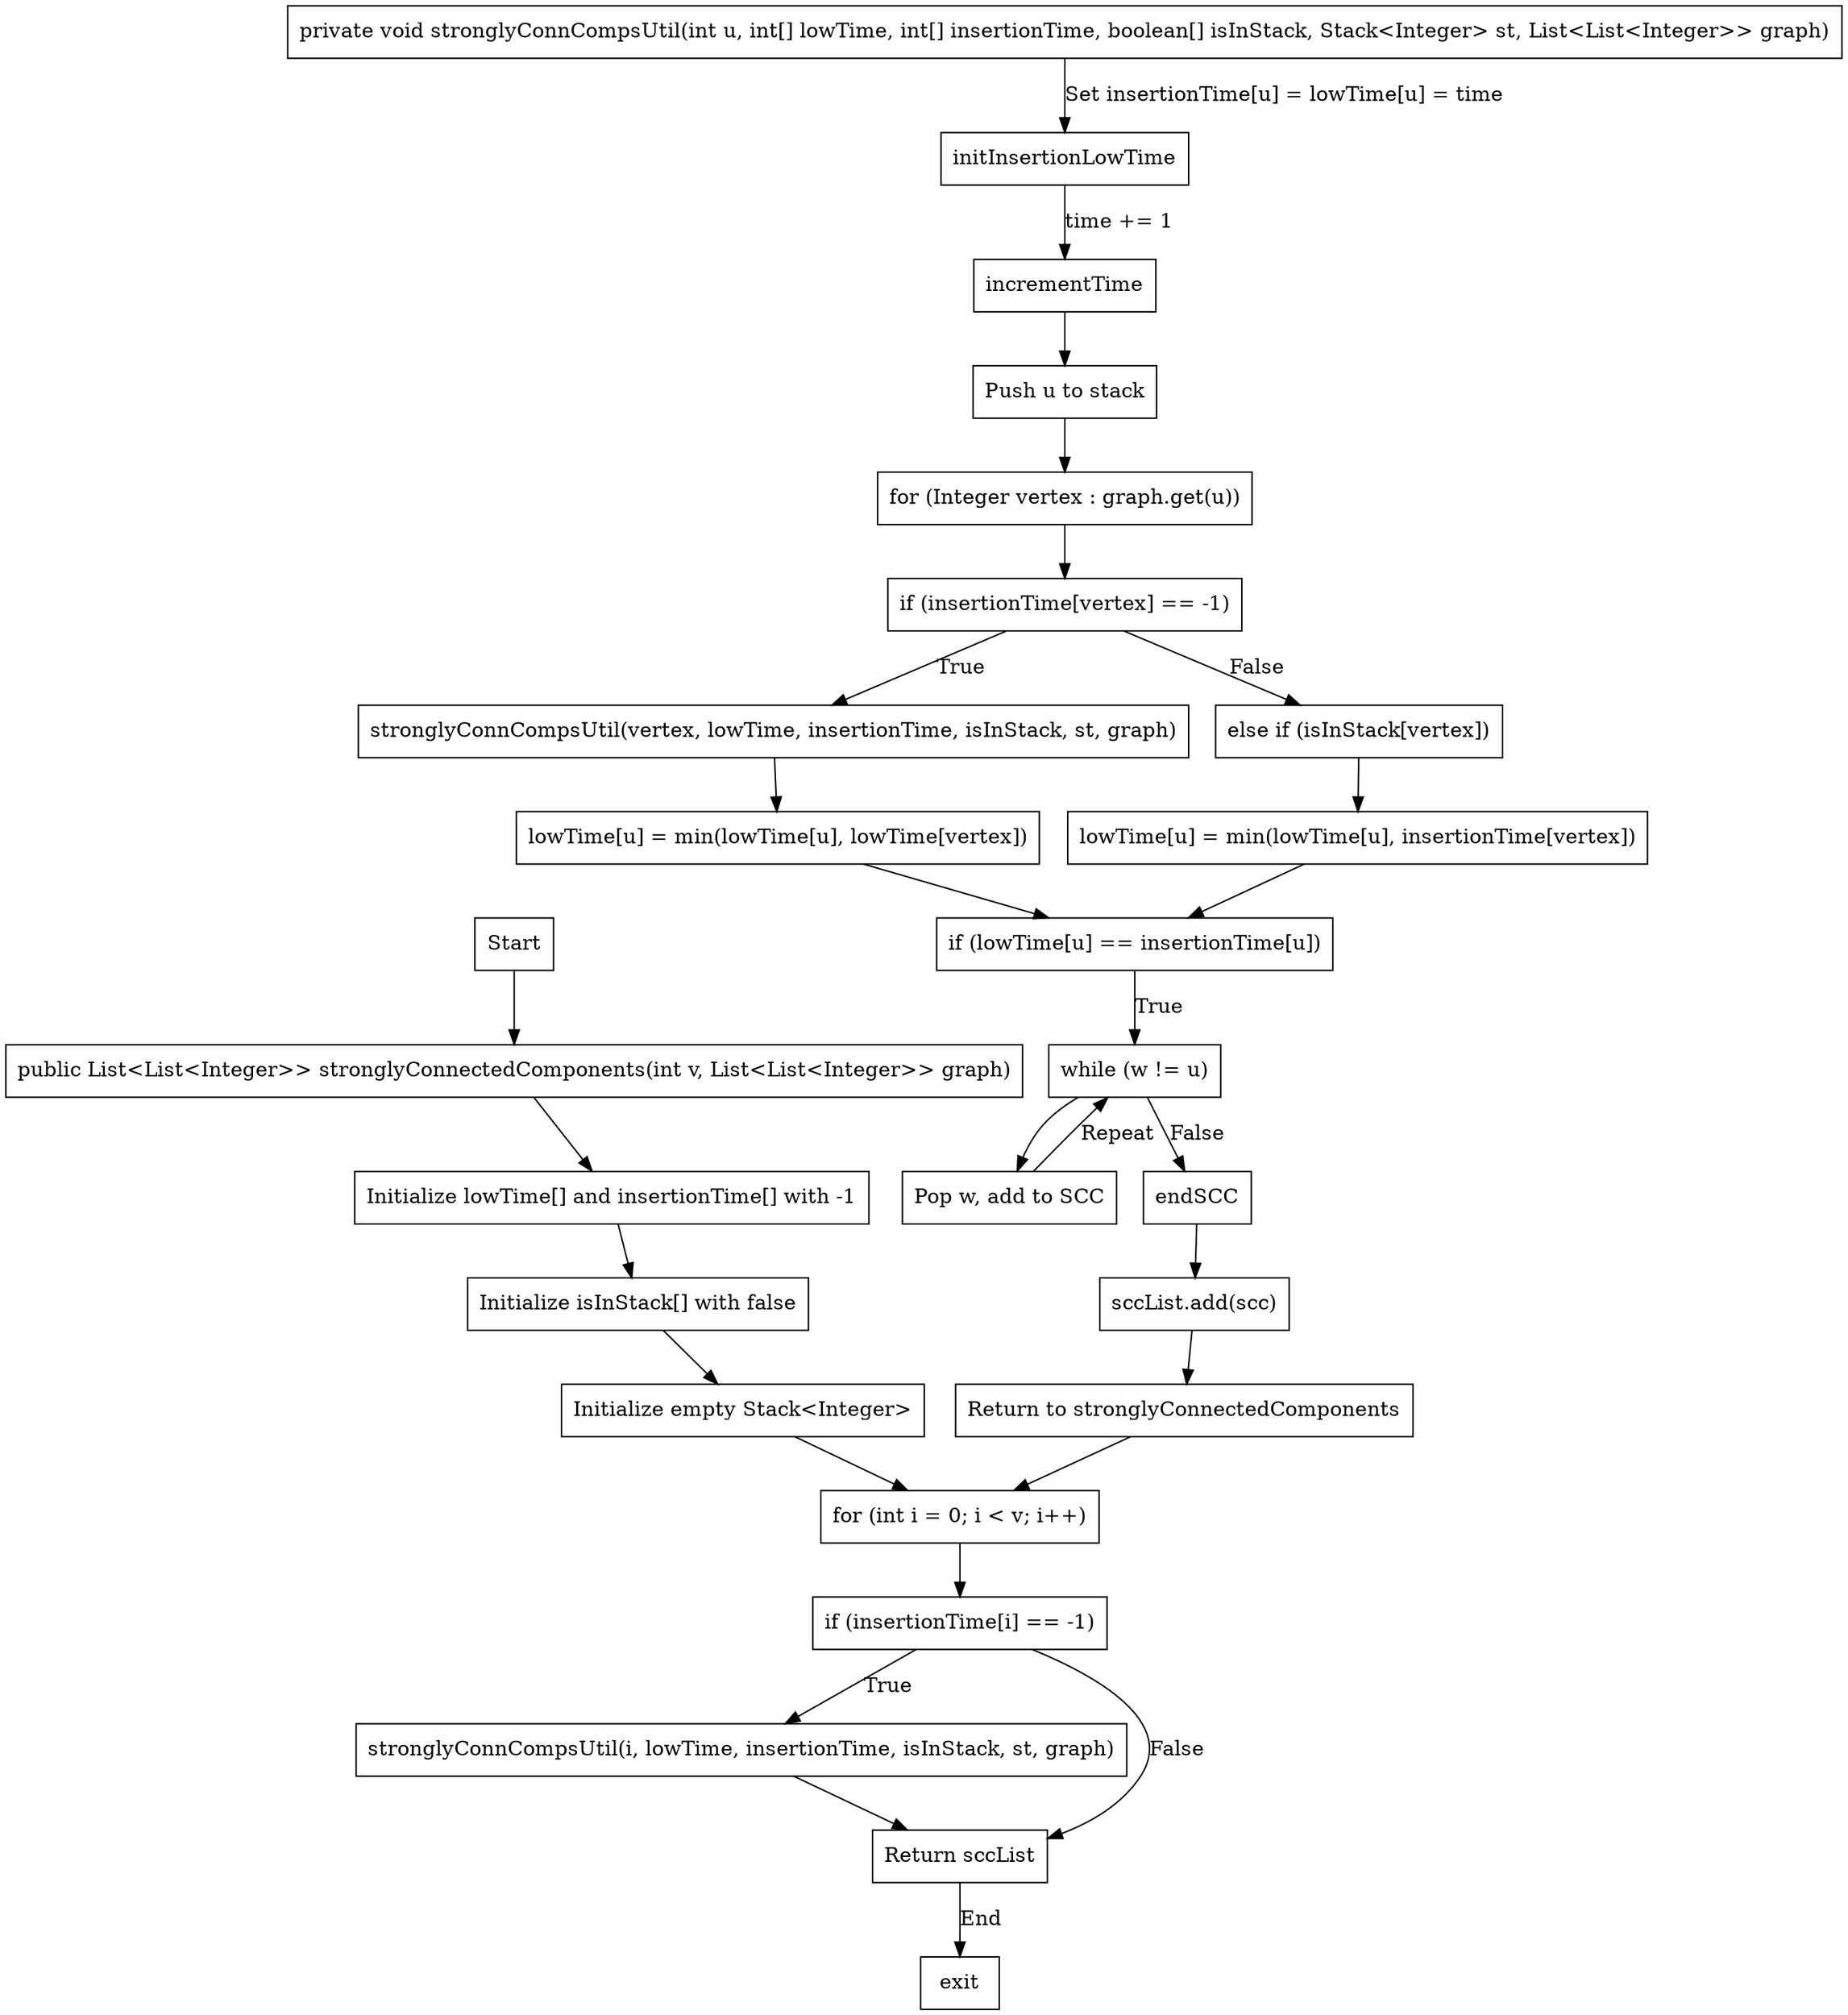 digraph CFG {
    node [shape=box];

    // Entry point
    start [label="Start"];
    stronglyConnectedComponents [label="public List<List<Integer>> stronglyConnectedComponents(int v, List<List<Integer>> graph)"];
    stronglyConnCompsUtil [label="private void stronglyConnCompsUtil(int u, int[] lowTime, int[] insertionTime, boolean[] isInStack, Stack<Integer> st, List<List<Integer>> graph)"];

    // Entry into the SCC computation
    start -> stronglyConnectedComponents;

    // Variables initialization
    initLowInsertionTimes [label="Initialize lowTime[] and insertionTime[] with -1"];
    initIsInStack [label="Initialize isInStack[] with false"];
    initStack [label="Initialize empty Stack<Integer>"];
    
    stronglyConnectedComponents -> initLowInsertionTimes;
    initLowInsertionTimes -> initIsInStack;
    initIsInStack -> initStack;

    forLoop [label="for (int i = 0; i < v; i++)"];
    initStack -> forLoop;

    ifUnvisited [label="if (insertionTime[i] == -1)"];
    forLoop -> ifUnvisited;

    // Recursion into stronglyConnCompsUtil
    callStronglyConnCompsUtil [label="stronglyConnCompsUtil(i, lowTime, insertionTime, isInStack, st, graph)"];
    ifUnvisited -> callStronglyConnCompsUtil [label="True"];
    ifUnvisited -> end [label="False"];

    // Return SCC list
    end [label="Return sccList"];
    callStronglyConnCompsUtil -> end;
    
    // Inside stronglyConnCompsUtil method
    stronglyConnCompsUtil -> initInsertionLowTime [label="Set insertionTime[u] = lowTime[u] = time"];
    initInsertionLowTime -> incrementTime [label="time += 1"];

    pushToStack [label="Push u to stack"];
    incrementTime -> pushToStack;

    forEachAdjNode [label="for (Integer vertex : graph.get(u))"];
    pushToStack -> forEachAdjNode;

    ifAdjNodeUnvisited [label="if (insertionTime[vertex] == -1)"];
    forEachAdjNode -> ifAdjNodeUnvisited;

    // Recursive call for unvisited vertex
    recurse [label="stronglyConnCompsUtil(vertex, lowTime, insertionTime, isInStack, st, graph)"];
    ifAdjNodeUnvisited -> recurse [label="True"];

    // Update lowTime for the current node
    updateLowTimeRecurse [label="lowTime[u] = min(lowTime[u], lowTime[vertex])"];
    recurse -> updateLowTimeRecurse;
    
    // If adjacent node is in stack
    ifAdjNodeInStack [label="else if (isInStack[vertex])"];
    ifAdjNodeUnvisited -> ifAdjNodeInStack [label="False"];

    updateLowTimeStack [label="lowTime[u] = min(lowTime[u], insertionTime[vertex])"];
    ifAdjNodeInStack -> updateLowTimeStack;

    // SCC head identification
    ifSCCHead [label="if (lowTime[u] == insertionTime[u])"];
    updateLowTimeRecurse -> ifSCCHead;
    updateLowTimeStack -> ifSCCHead;

    // Process the SCC
    sccProcess [label="while (w != u)"];
    ifSCCHead -> sccProcess [label="True"];
    addNodeToSCC [label="Pop w, add to SCC"];
    sccProcess -> addNodeToSCC;
    sccProcess -> endSCC [label="False"];

    addSCCToList [label="sccList.add(scc)"];
    addNodeToSCC -> sccProcess [label="Repeat"];
    endSCC -> addSCCToList;
    addSCCToList -> returnUtil;

    // Back to stronglyConnectedComponents after recursion
    returnUtil [label="Return to stronglyConnectedComponents"];
    returnUtil -> forLoop;

    // Exit point
    end -> exit [label="End"];
}